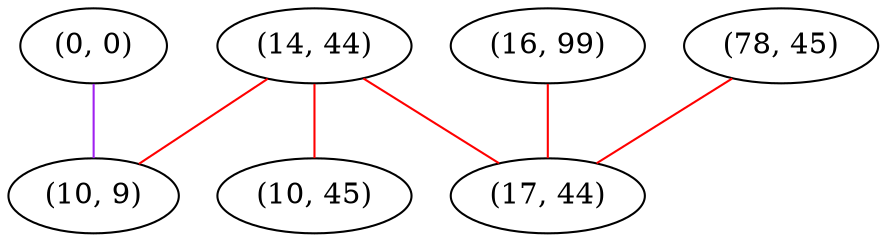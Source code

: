 graph "" {
"(0, 0)";
"(16, 99)";
"(78, 45)";
"(14, 44)";
"(17, 44)";
"(10, 45)";
"(10, 9)";
"(0, 0)" -- "(10, 9)"  [color=purple, key=0, weight=4];
"(16, 99)" -- "(17, 44)"  [color=red, key=0, weight=1];
"(78, 45)" -- "(17, 44)"  [color=red, key=0, weight=1];
"(14, 44)" -- "(10, 45)"  [color=red, key=0, weight=1];
"(14, 44)" -- "(17, 44)"  [color=red, key=0, weight=1];
"(14, 44)" -- "(10, 9)"  [color=red, key=0, weight=1];
}
